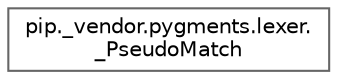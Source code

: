 digraph "Graphical Class Hierarchy"
{
 // LATEX_PDF_SIZE
  bgcolor="transparent";
  edge [fontname=Helvetica,fontsize=10,labelfontname=Helvetica,labelfontsize=10];
  node [fontname=Helvetica,fontsize=10,shape=box,height=0.2,width=0.4];
  rankdir="LR";
  Node0 [id="Node000000",label="pip._vendor.pygments.lexer.\l_PseudoMatch",height=0.2,width=0.4,color="grey40", fillcolor="white", style="filled",URL="$db/df6/classpip_1_1__vendor_1_1pygments_1_1lexer_1_1__PseudoMatch.html",tooltip=" "];
}
